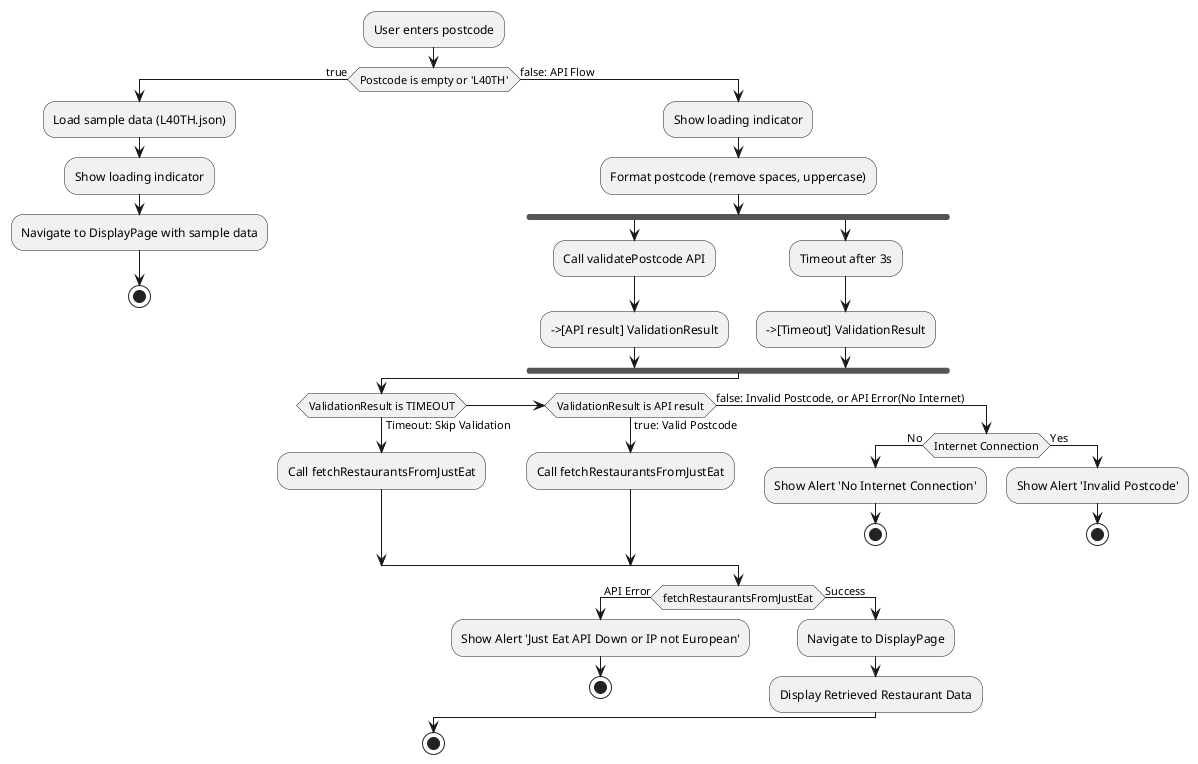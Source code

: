 @startuml
:User enters postcode;

if (Postcode is empty or 'L40TH') then (true)
  :Load sample data (L40TH.json);
  :Show loading indicator;
  :Navigate to DisplayPage with sample data;
  stop
else (false: API Flow)
  :Show loading indicator;
  :Format postcode (remove spaces, uppercase);

  fork
    :Call validatePostcode API;
    -->[API result] ValidationResult
  fork again
    :Timeout after 3s;
    -->[Timeout] ValidationResult
  end fork

  if (ValidationResult is TIMEOUT) then (Timeout: Skip Validation)
    :Call fetchRestaurantsFromJustEat;
  else if (ValidationResult is API result) then (true: Valid Postcode)
    :Call fetchRestaurantsFromJustEat;
  else (false: Invalid Postcode, or API Error(No Internet))
    if (Internet Connection) then (No)
      :Show Alert 'No Internet Connection';
      stop
    else (Yes)
      :Show Alert 'Invalid Postcode';
      stop
    endif
  endif

  if (fetchRestaurantsFromJustEat) then (API Error)
    :Show Alert 'Just Eat API Down or IP not European';
    stop
  else (Success)
    :Navigate to DisplayPage;
    :Display Retrieved Restaurant Data;
  endif
endif

stop
@enduml
